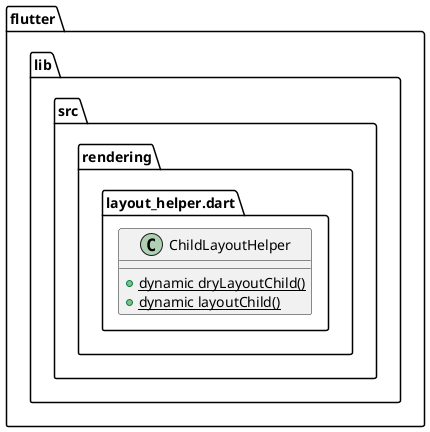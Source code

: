 @startuml
set namespaceSeparator ::

class "flutter::lib::src::rendering::layout_helper.dart::ChildLayoutHelper" {
  {static} +dynamic dryLayoutChild()
  {static} +dynamic layoutChild()
}


@enduml